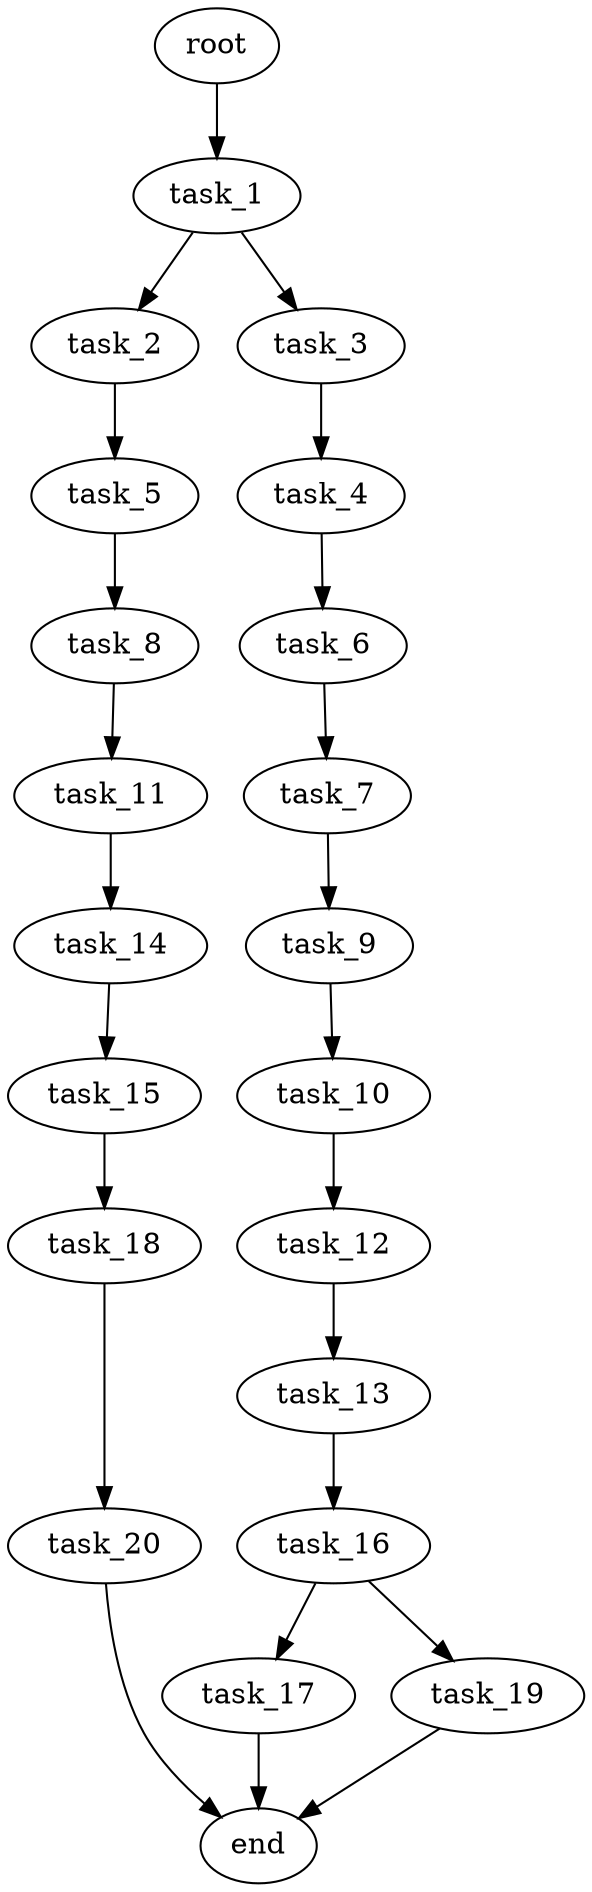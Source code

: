 digraph G {
  root [size="0.000000e+00"];
  task_1 [size="7.265772e+10"];
  task_2 [size="2.224410e+10"];
  task_3 [size="5.346816e+10"];
  task_4 [size="7.849186e+10"];
  task_5 [size="9.065359e+10"];
  task_6 [size="6.719013e+10"];
  task_7 [size="5.073641e+10"];
  task_8 [size="8.454347e+10"];
  task_9 [size="8.406546e+10"];
  task_10 [size="8.765071e+10"];
  task_11 [size="1.812177e+10"];
  task_12 [size="9.769330e+09"];
  task_13 [size="1.280313e+10"];
  task_14 [size="2.587260e+10"];
  task_15 [size="8.083630e+10"];
  task_16 [size="7.629419e+10"];
  task_17 [size="1.831501e+10"];
  task_18 [size="6.797444e+10"];
  task_19 [size="3.356989e+10"];
  task_20 [size="8.939089e+09"];
  end [size="0.000000e+00"];

  root -> task_1 [size="1.000000e-12"];
  task_1 -> task_2 [size="2.224410e+08"];
  task_1 -> task_3 [size="5.346816e+08"];
  task_2 -> task_5 [size="9.065359e+08"];
  task_3 -> task_4 [size="7.849186e+08"];
  task_4 -> task_6 [size="6.719013e+08"];
  task_5 -> task_8 [size="8.454347e+08"];
  task_6 -> task_7 [size="5.073641e+08"];
  task_7 -> task_9 [size="8.406546e+08"];
  task_8 -> task_11 [size="1.812177e+08"];
  task_9 -> task_10 [size="8.765071e+08"];
  task_10 -> task_12 [size="9.769330e+07"];
  task_11 -> task_14 [size="2.587260e+08"];
  task_12 -> task_13 [size="1.280313e+08"];
  task_13 -> task_16 [size="7.629419e+08"];
  task_14 -> task_15 [size="8.083630e+08"];
  task_15 -> task_18 [size="6.797444e+08"];
  task_16 -> task_17 [size="1.831501e+08"];
  task_16 -> task_19 [size="3.356989e+08"];
  task_17 -> end [size="1.000000e-12"];
  task_18 -> task_20 [size="8.939089e+07"];
  task_19 -> end [size="1.000000e-12"];
  task_20 -> end [size="1.000000e-12"];
}
